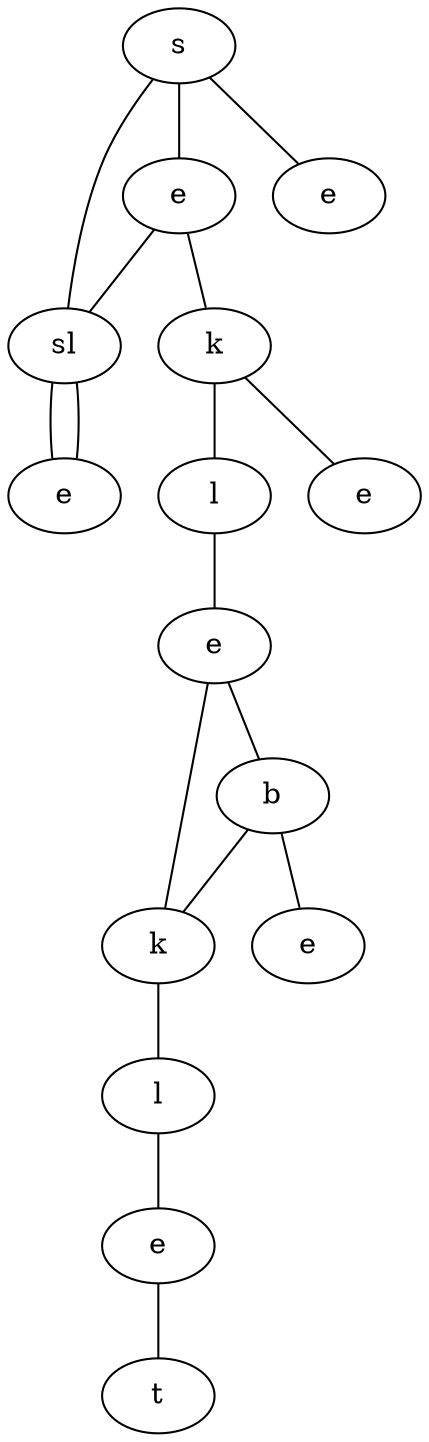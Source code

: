 graph {
STMf[label="s"]
DWRg[label="e"]
IZcg[label="sl"]
EBkg[label="e"]
BfDx[label="k"]
LmfV[label="e"]
clKA[label="l"]
MwOe[label="e"]
agXj[label="e"]
LgVg[label="b"]
OCOr[label="k"]
rhcW[label="e"]
joxf[label="l"]
YqRH[label="e"]
JUxL[label="t"]
STMf -- DWRg
STMf -- IZcg
STMf -- EBkg
DWRg -- IZcg
DWRg -- BfDx
IZcg -- LmfV
IZcg -- LmfV
BfDx -- clKA
BfDx -- MwOe
clKA -- agXj
agXj -- LgVg
agXj -- OCOr
LgVg -- OCOr
LgVg -- rhcW
OCOr -- joxf
joxf -- YqRH
YqRH -- JUxL
}